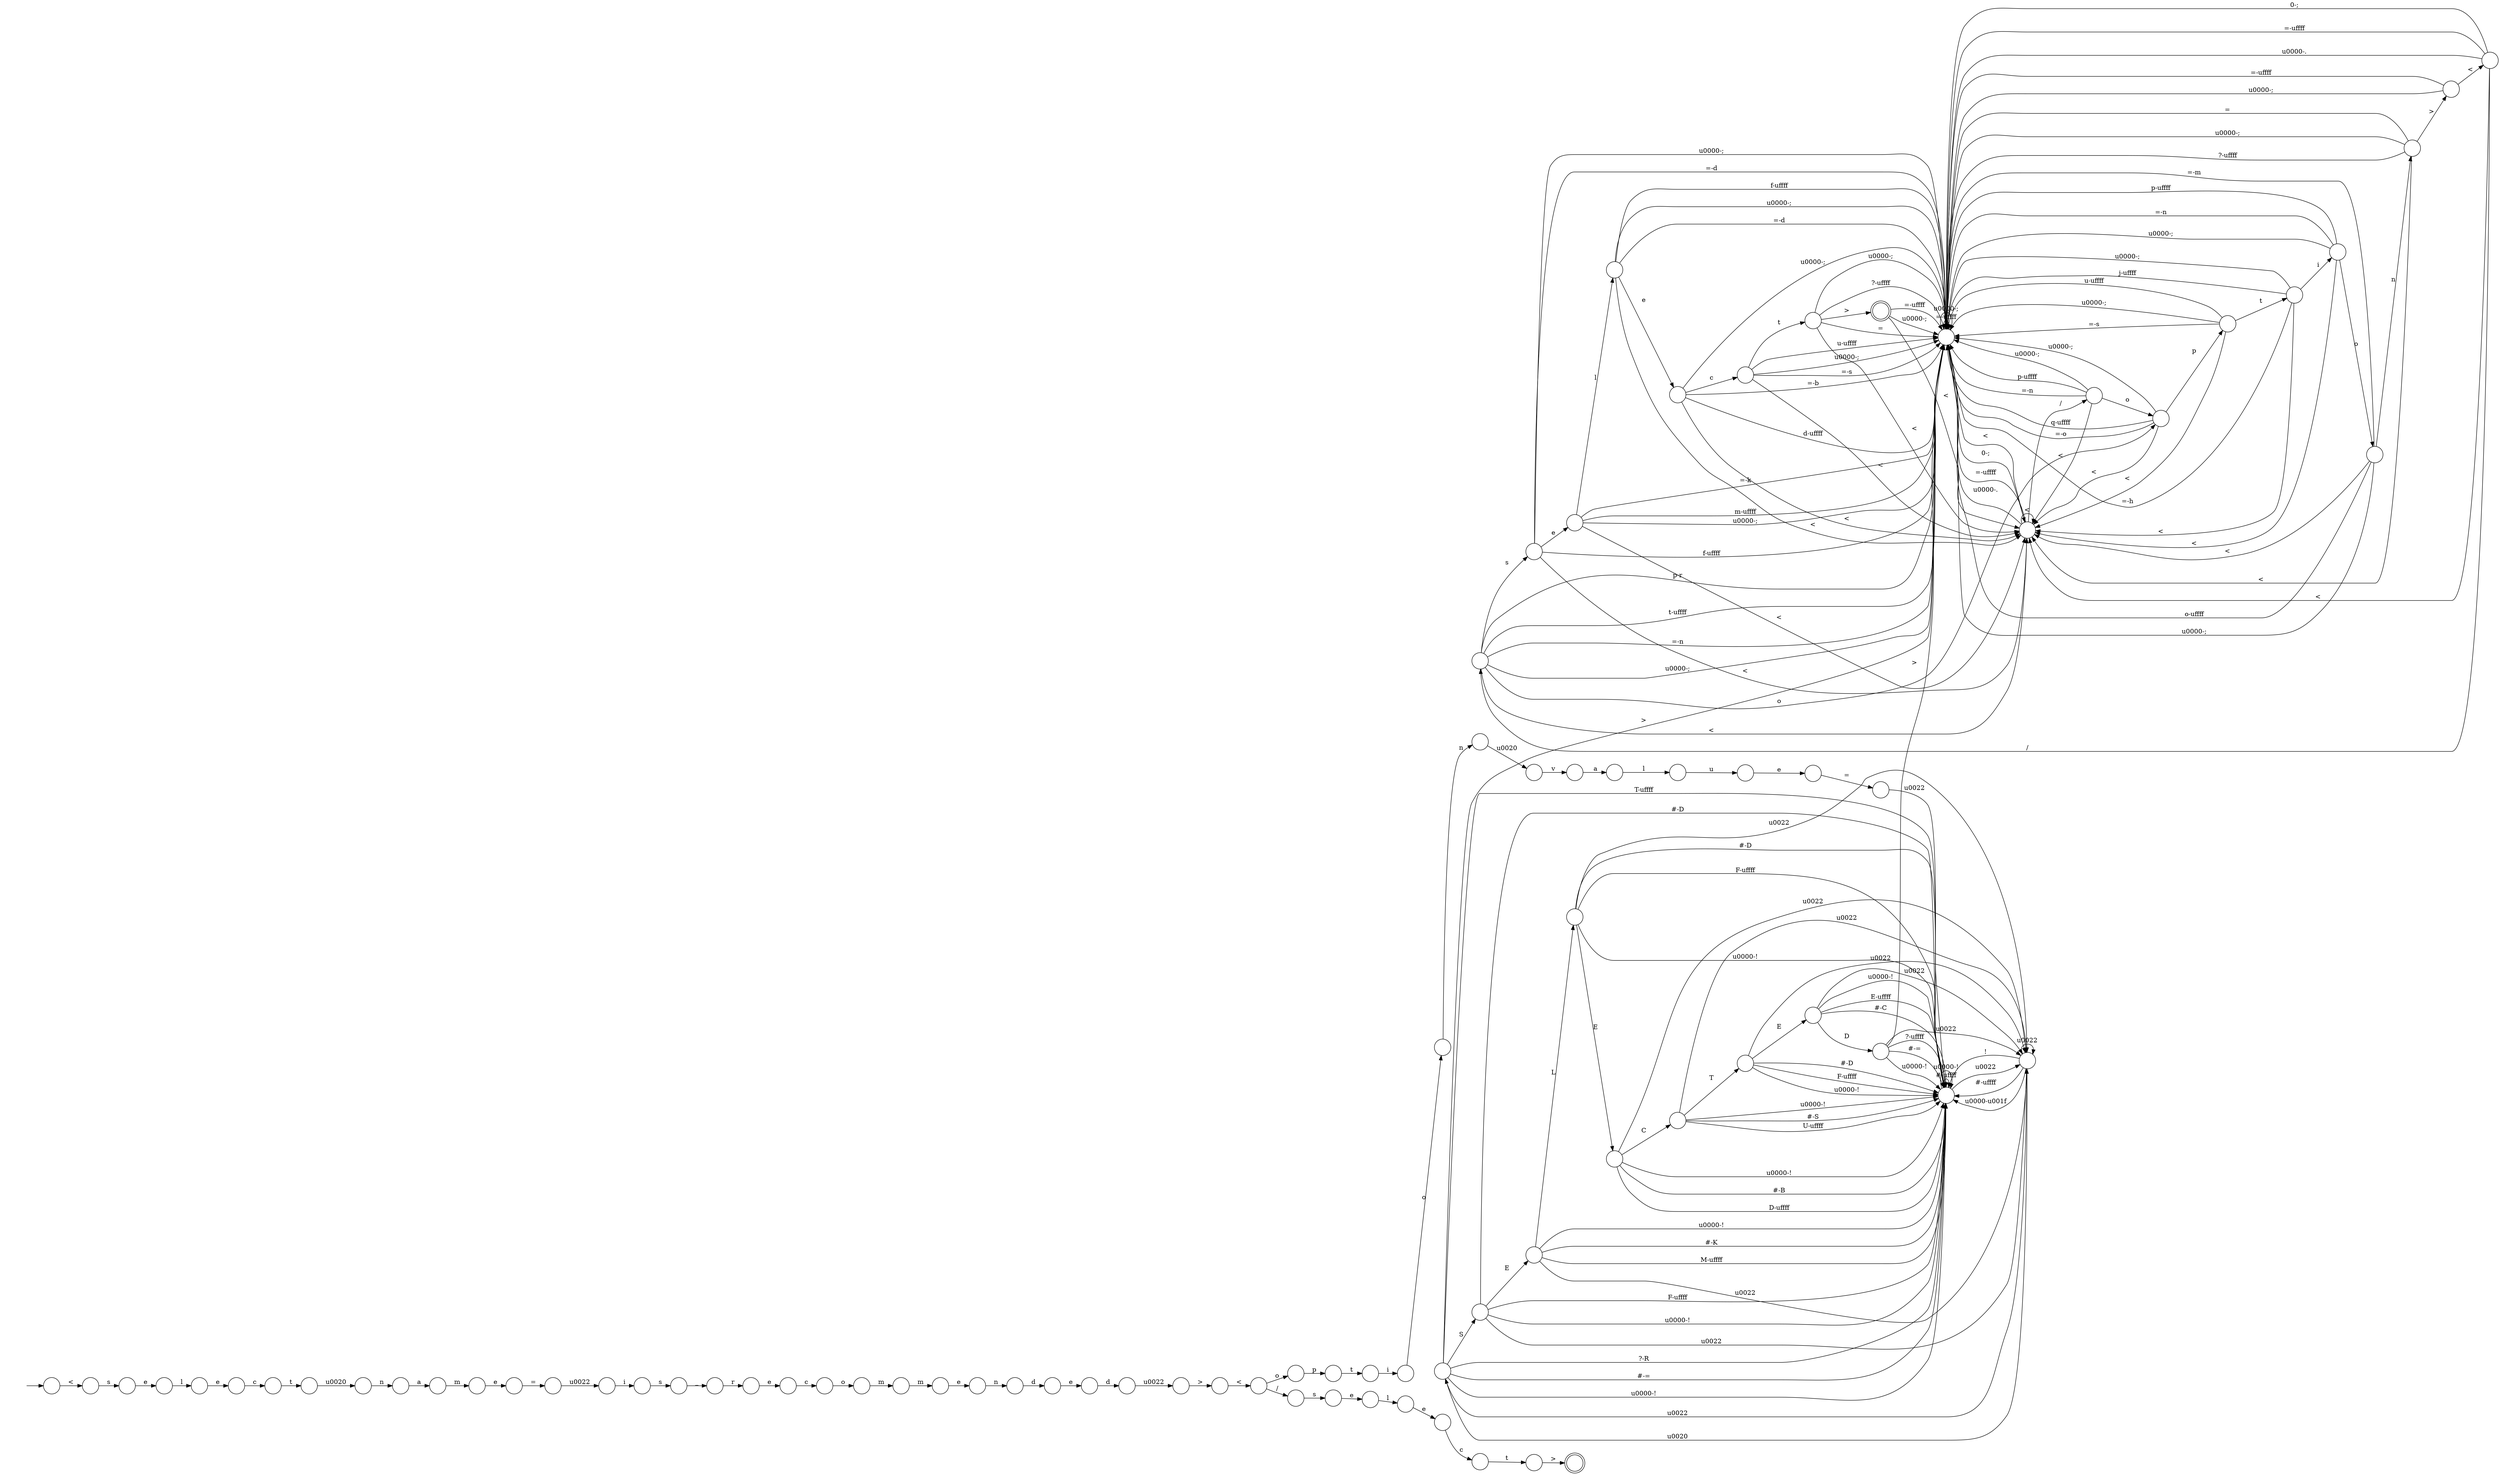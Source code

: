 digraph Automaton {
  rankdir = LR;
  0 [shape=circle,label=""];
  0 -> 77 [label="p-r"]
  0 -> 18 [label="s"]
  0 -> 77 [label="t-\uffff"]
  0 -> 77 [label="=-n"]
  0 -> 77 [label="\u0000-;"]
  0 -> 15 [label="<"]
  0 -> 25 [label="o"]
  1 [shape=circle,label=""];
  1 -> 27 [label="="]
  2 [shape=circle,label=""];
  2 -> 64 [label="m"]
  3 [shape=circle,label=""];
  3 -> 63 [label="v"]
  4 [shape=circle,label=""];
  4 -> 14 [label="="]
  5 [shape=circle,label=""];
  5 -> 49 [label="d"]
  6 [shape=doublecircle,label=""];
  7 [shape=circle,label=""];
  7 -> 16 [label="t"]
  7 -> 77 [label="u-\uffff"]
  7 -> 77 [label="\u0000-;"]
  7 -> 15 [label="<"]
  7 -> 77 [label="=-s"]
  8 [shape=circle,label=""];
  8 -> 52 [label="e"]
  9 [shape=circle,label=""];
  9 -> 67 [label="t"]
  10 [shape=circle,label=""];
  10 -> 45 [label="l"]
  11 [shape=circle,label=""];
  11 -> 6 [label=">"]
  12 [shape=circle,label=""];
  12 -> 7 [label="c"]
  12 -> 77 [label="=-b"]
  12 -> 77 [label="d-\uffff"]
  12 -> 77 [label="\u0000-;"]
  12 -> 15 [label="<"]
  13 [shape=circle,label=""];
  13 -> 2 [label="a"]
  14 [shape=circle,label=""];
  14 -> 69 [label="\u0022"]
  15 [shape=circle,label=""];
  15 -> 77 [label="0-;"]
  15 -> 77 [label="=-\uffff"]
  15 -> 77 [label="\u0000-."]
  15 -> 60 [label="/"]
  15 -> 15 [label="<"]
  16 [shape=circle,label=""];
  16 -> 77 [label="="]
  16 -> 41 [label=">"]
  16 -> 77 [label="\u0000-;"]
  16 -> 15 [label="<"]
  16 -> 77 [label="?-\uffff"]
  17 [shape=circle,label=""];
  initial [shape=plaintext,label=""];
  initial -> 17
  17 -> 26 [label="<"]
  18 [shape=circle,label=""];
  18 -> 59 [label="e"]
  18 -> 77 [label="f-\uffff"]
  18 -> 77 [label="\u0000-;"]
  18 -> 15 [label="<"]
  18 -> 77 [label="=-d"]
  19 [shape=circle,label=""];
  19 -> 47 [label="#-D"]
  19 -> 46 [label="\u0022"]
  19 -> 47 [label="F-\uffff"]
  19 -> 47 [label="\u0000-!"]
  19 -> 53 [label="E"]
  20 [shape=circle,label=""];
  20 -> 5 [label="n"]
  21 [shape=circle,label=""];
  21 -> 32 [label="m"]
  22 [shape=circle,label=""];
  22 -> 36 [label="e"]
  23 [shape=circle,label=""];
  23 -> 22 [label="r"]
  24 [shape=circle,label=""];
  24 -> 30 [label="\u0020"]
  25 [shape=circle,label=""];
  25 -> 77 [label="q-\uffff"]
  25 -> 44 [label="p"]
  25 -> 77 [label="=-o"]
  25 -> 77 [label="\u0000-;"]
  25 -> 15 [label="<"]
  26 [shape=circle,label=""];
  26 -> 78 [label="s"]
  27 [shape=circle,label=""];
  27 -> 47 [label="\u0022"]
  28 [shape=circle,label=""];
  28 -> 21 [label="o"]
  29 [shape=circle,label=""];
  29 -> 47 [label="?-R"]
  29 -> 46 [label="\u0022"]
  29 -> 47 [label="#-="]
  29 -> 47 [label="\u0000-!"]
  29 -> 33 [label="S"]
  29 -> 77 [label=">"]
  29 -> 47 [label="T-\uffff"]
  30 [shape=circle,label=""];
  30 -> 13 [label="n"]
  31 [shape=circle,label=""];
  31 -> 77 [label="0-;"]
  31 -> 77 [label="=-\uffff"]
  31 -> 77 [label="\u0000-."]
  31 -> 0 [label="/"]
  31 -> 15 [label="<"]
  32 [shape=circle,label=""];
  32 -> 71 [label="m"]
  33 [shape=circle,label=""];
  33 -> 47 [label="#-D"]
  33 -> 46 [label="\u0022"]
  33 -> 47 [label="F-\uffff"]
  33 -> 47 [label="\u0000-!"]
  33 -> 62 [label="E"]
  34 [shape=circle,label=""];
  34 -> 46 [label="\u0022"]
  34 -> 47 [label="\u0000-!"]
  34 -> 19 [label="T"]
  34 -> 47 [label="#-S"]
  34 -> 47 [label="U-\uffff"]
  35 [shape=circle,label=""];
  35 -> 50 [label="l"]
  36 [shape=circle,label=""];
  36 -> 28 [label="c"]
  37 [shape=circle,label=""];
  37 -> 74 [label="i"]
  37 -> 77 [label="=-h"]
  37 -> 77 [label="\u0000-;"]
  37 -> 15 [label="<"]
  37 -> 77 [label="j-\uffff"]
  38 [shape=circle,label=""];
  38 -> 82 [label="s"]
  39 [shape=circle,label=""];
  39 -> 40 [label="n"]
  40 [shape=circle,label=""];
  40 -> 3 [label="\u0020"]
  41 [shape=doublecircle,label=""];
  41 -> 77 [label="=-\uffff"]
  41 -> 77 [label="\u0000-;"]
  41 -> 15 [label="<"]
  42 [shape=circle,label=""];
  42 -> 77 [label="="]
  42 -> 76 [label=">"]
  42 -> 77 [label="\u0000-;"]
  42 -> 15 [label="<"]
  42 -> 77 [label="?-\uffff"]
  43 [shape=circle,label=""];
  43 -> 54 [label="/"]
  43 -> 58 [label="o"]
  44 [shape=circle,label=""];
  44 -> 37 [label="t"]
  44 -> 77 [label="u-\uffff"]
  44 -> 77 [label="\u0000-;"]
  44 -> 15 [label="<"]
  44 -> 77 [label="=-s"]
  45 [shape=circle,label=""];
  45 -> 48 [label="e"]
  46 [shape=circle,label=""];
  46 -> 46 [label="\u0022"]
  46 -> 47 [label="#-\uffff"]
  46 -> 47 [label="\u0000-\u001f"]
  46 -> 29 [label="\u0020"]
  46 -> 47 [label="!"]
  47 [shape=circle,label=""];
  47 -> 46 [label="\u0022"]
  47 -> 47 [label="#-\uffff"]
  47 -> 47 [label="\u0000-!"]
  48 [shape=circle,label=""];
  48 -> 65 [label="c"]
  49 [shape=circle,label=""];
  49 -> 51 [label="e"]
  50 [shape=circle,label=""];
  50 -> 81 [label="u"]
  51 [shape=circle,label=""];
  51 -> 80 [label="d"]
  52 [shape=circle,label=""];
  52 -> 61 [label="l"]
  53 [shape=circle,label=""];
  53 -> 46 [label="\u0022"]
  53 -> 79 [label="D"]
  53 -> 47 [label="\u0000-!"]
  53 -> 47 [label="E-\uffff"]
  53 -> 47 [label="#-C"]
  54 [shape=circle,label=""];
  54 -> 8 [label="s"]
  55 [shape=circle,label=""];
  55 -> 68 [label="c"]
  56 [shape=circle,label=""];
  56 -> 12 [label="e"]
  56 -> 77 [label="f-\uffff"]
  56 -> 77 [label="\u0000-;"]
  56 -> 15 [label="<"]
  56 -> 77 [label="=-d"]
  57 [shape=circle,label=""];
  57 -> 43 [label="<"]
  58 [shape=circle,label=""];
  58 -> 9 [label="p"]
  59 [shape=circle,label=""];
  59 -> 77 [label="=-k"]
  59 -> 77 [label="m-\uffff"]
  59 -> 56 [label="l"]
  59 -> 77 [label="\u0000-;"]
  59 -> 15 [label="<"]
  60 [shape=circle,label=""];
  60 -> 77 [label="p-\uffff"]
  60 -> 77 [label="=-n"]
  60 -> 77 [label="\u0000-;"]
  60 -> 15 [label="<"]
  60 -> 25 [label="o"]
  61 [shape=circle,label=""];
  61 -> 55 [label="e"]
  62 [shape=circle,label=""];
  62 -> 46 [label="\u0022"]
  62 -> 47 [label="\u0000-!"]
  62 -> 47 [label="#-K"]
  62 -> 73 [label="L"]
  62 -> 47 [label="M-\uffff"]
  63 [shape=circle,label=""];
  63 -> 35 [label="a"]
  64 [shape=circle,label=""];
  64 -> 4 [label="e"]
  65 [shape=circle,label=""];
  65 -> 24 [label="t"]
  66 [shape=circle,label=""];
  66 -> 42 [label="n"]
  66 -> 77 [label="o-\uffff"]
  66 -> 77 [label="\u0000-;"]
  66 -> 15 [label="<"]
  66 -> 77 [label="=-m"]
  67 [shape=circle,label=""];
  67 -> 70 [label="i"]
  68 [shape=circle,label=""];
  68 -> 11 [label="t"]
  69 [shape=circle,label=""];
  69 -> 38 [label="i"]
  70 [shape=circle,label=""];
  70 -> 39 [label="o"]
  71 [shape=circle,label=""];
  71 -> 20 [label="e"]
  72 [shape=circle,label=""];
  72 -> 46 [label="\u0022"]
  72 -> 47 [label="\u0000-!"]
  72 -> 34 [label="C"]
  72 -> 47 [label="#-B"]
  72 -> 47 [label="D-\uffff"]
  73 [shape=circle,label=""];
  73 -> 47 [label="#-D"]
  73 -> 46 [label="\u0022"]
  73 -> 47 [label="F-\uffff"]
  73 -> 47 [label="\u0000-!"]
  73 -> 72 [label="E"]
  74 [shape=circle,label=""];
  74 -> 77 [label="p-\uffff"]
  74 -> 77 [label="=-n"]
  74 -> 77 [label="\u0000-;"]
  74 -> 15 [label="<"]
  74 -> 66 [label="o"]
  75 [shape=circle,label=""];
  75 -> 57 [label=">"]
  76 [shape=circle,label=""];
  76 -> 77 [label="=-\uffff"]
  76 -> 77 [label="\u0000-;"]
  76 -> 31 [label="<"]
  77 [shape=circle,label=""];
  77 -> 77 [label="=-\uffff"]
  77 -> 77 [label="\u0000-;"]
  77 -> 15 [label="<"]
  78 [shape=circle,label=""];
  78 -> 10 [label="e"]
  79 [shape=circle,label=""];
  79 -> 46 [label="\u0022"]
  79 -> 47 [label="#-="]
  79 -> 47 [label="\u0000-!"]
  79 -> 77 [label=">"]
  79 -> 47 [label="?-\uffff"]
  80 [shape=circle,label=""];
  80 -> 75 [label="\u0022"]
  81 [shape=circle,label=""];
  81 -> 1 [label="e"]
  82 [shape=circle,label=""];
  82 -> 23 [label="_"]
}

